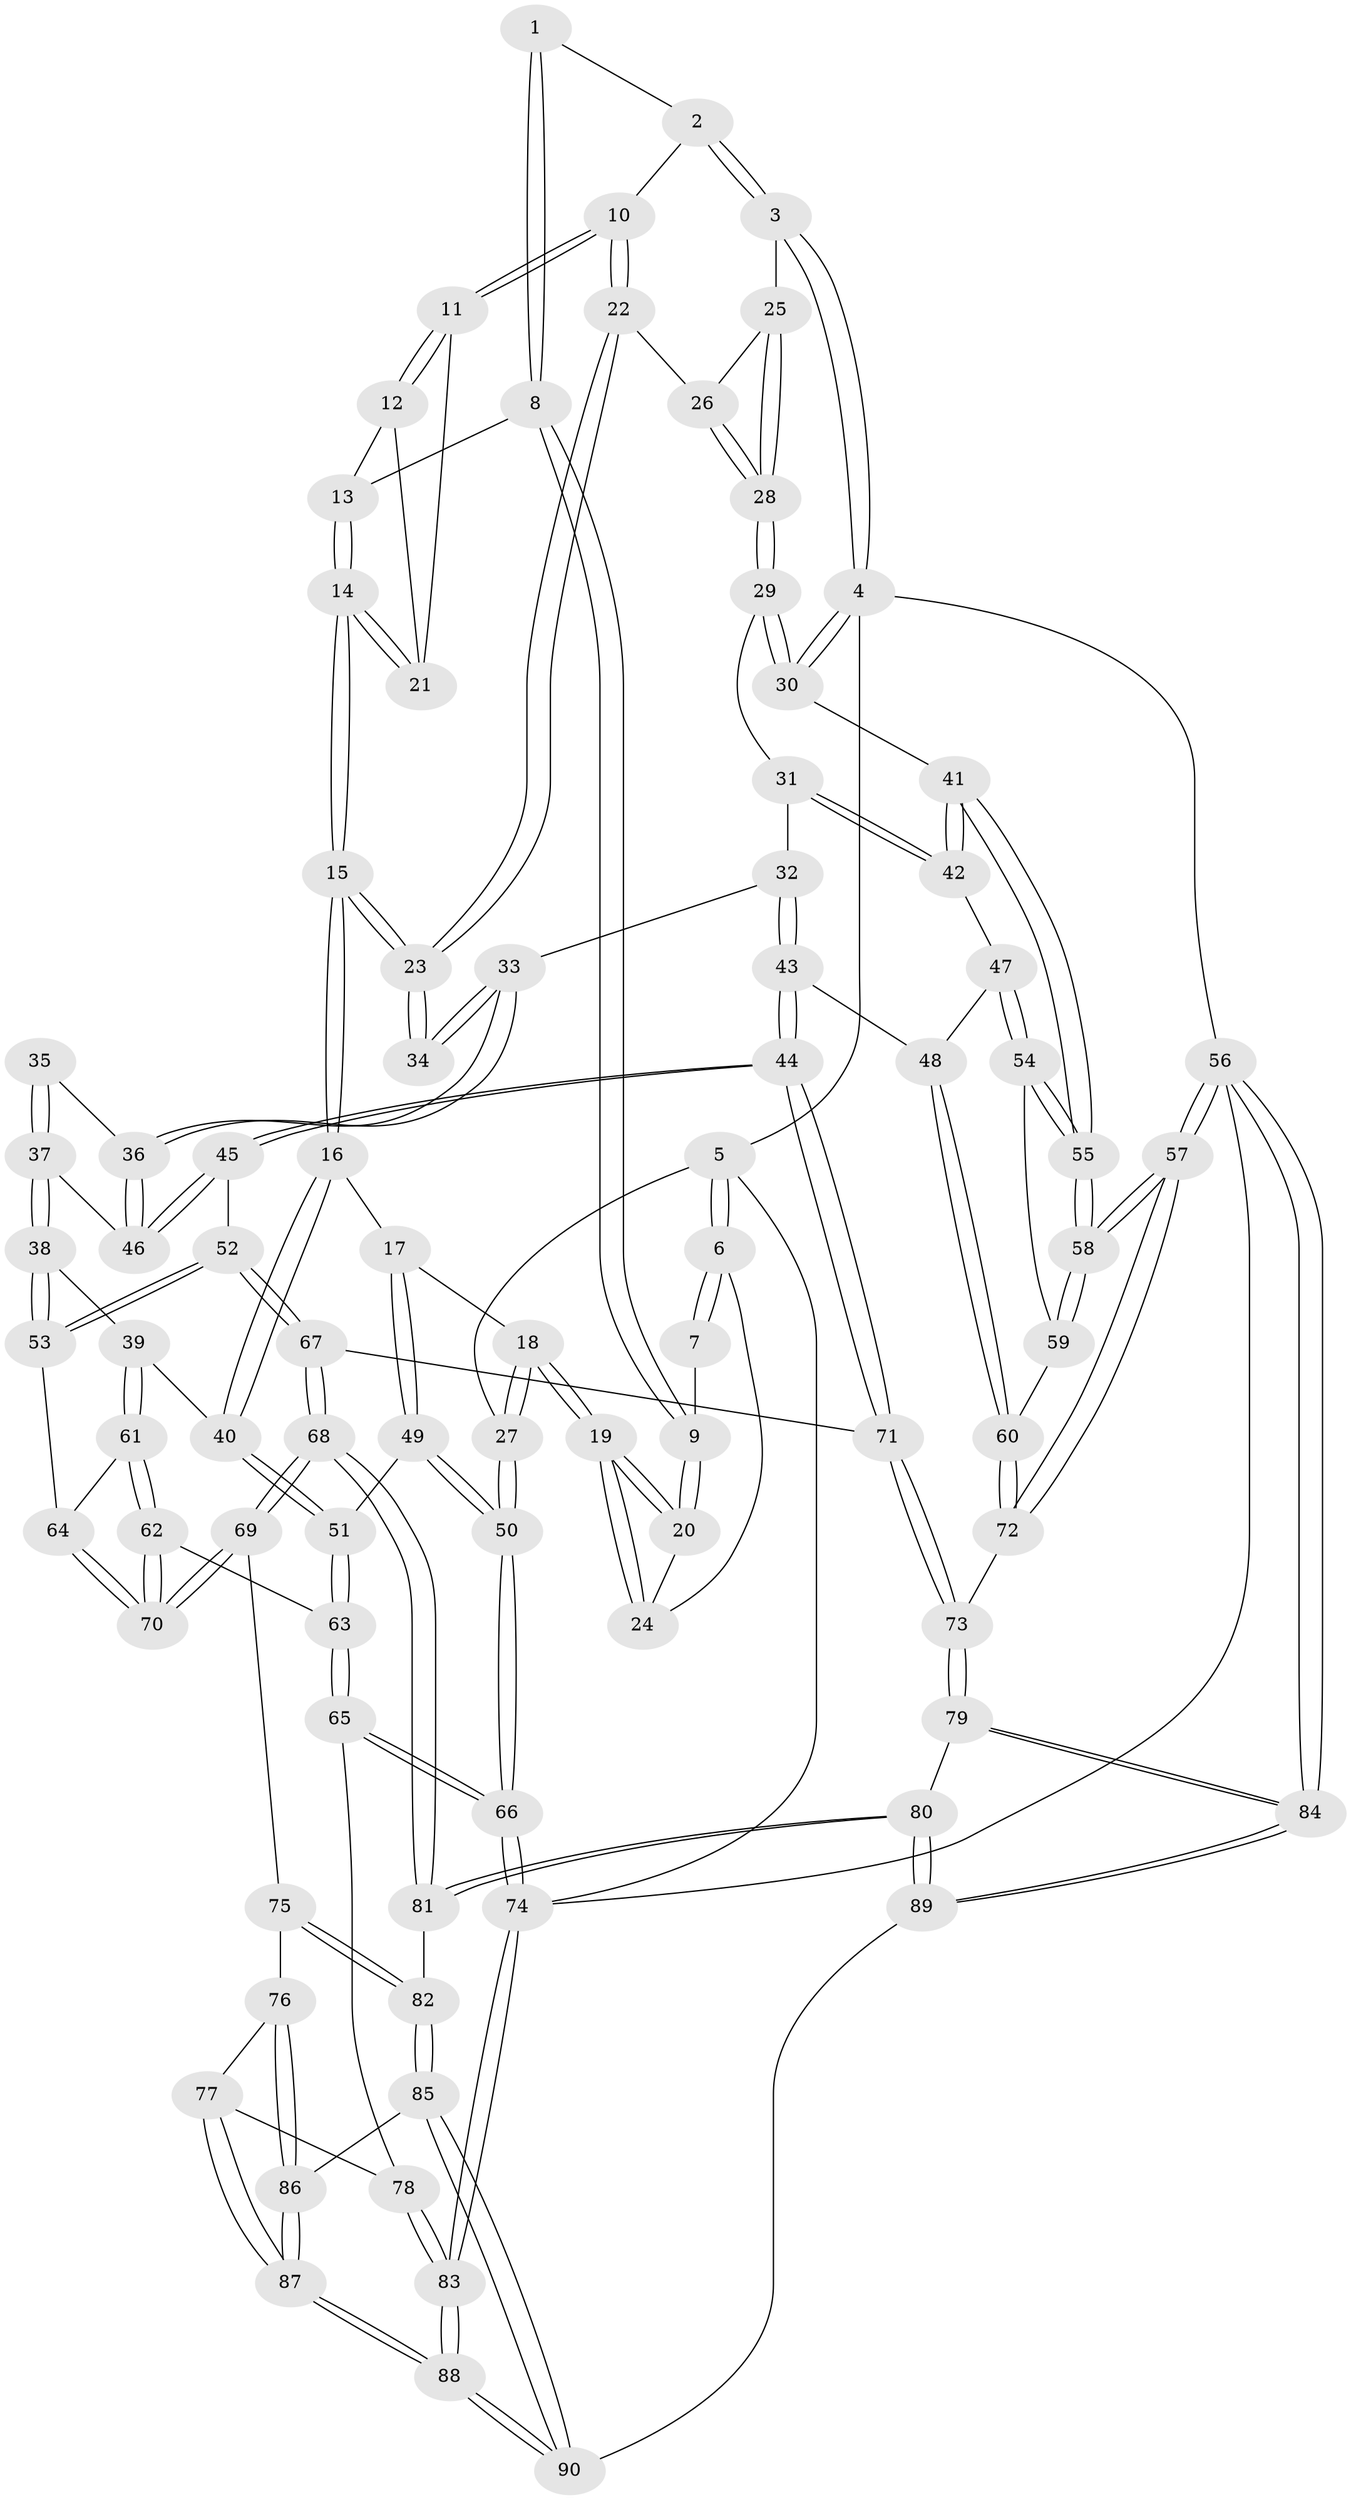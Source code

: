 // Generated by graph-tools (version 1.1) at 2025/03/03/09/25 03:03:23]
// undirected, 90 vertices, 222 edges
graph export_dot {
graph [start="1"]
  node [color=gray90,style=filled];
  1 [pos="+0.2345667141410144+0"];
  2 [pos="+0.496580628100783+0"];
  3 [pos="+0.6873420915726753+0"];
  4 [pos="+1+0"];
  5 [pos="+0+0"];
  6 [pos="+0+0"];
  7 [pos="+0+0"];
  8 [pos="+0.23626883754710618+0.024995618959227462"];
  9 [pos="+0.1653647685389805+0.058614112276783814"];
  10 [pos="+0.3990439767395451+0.019988096876525863"];
  11 [pos="+0.3694405133434277+0.026694064441906522"];
  12 [pos="+0.27518498322778584+0.03448801932331536"];
  13 [pos="+0.239547590719212+0.028149424607052158"];
  14 [pos="+0.2774662403737423+0.2161063551878028"];
  15 [pos="+0.2808261752460909+0.2547226025826123"];
  16 [pos="+0.22700994434249386+0.2965046706915931"];
  17 [pos="+0.14632865441814616+0.28039093130753806"];
  18 [pos="+0.10833031814749326+0.26217112138955756"];
  19 [pos="+0.1142829424677546+0.17606724473719557"];
  20 [pos="+0.1588598498264462+0.06856799393707033"];
  21 [pos="+0.3017484509951777+0.0795920013823167"];
  22 [pos="+0.40441085900331286+0.1743119063544892"];
  23 [pos="+0.38694951993293386+0.21419285442500352"];
  24 [pos="+0.032442474801909316+0"];
  25 [pos="+0.6960455507969079+0"];
  26 [pos="+0.445996457979951+0.15432558958801437"];
  27 [pos="+0+0.2741677477227622"];
  28 [pos="+0.738456728808763+0.160328639363724"];
  29 [pos="+0.7495371444435465+0.19626368152769708"];
  30 [pos="+1+0.14972097378046062"];
  31 [pos="+0.7395239083629628+0.22763704293100373"];
  32 [pos="+0.7017360067977734+0.264049701115908"];
  33 [pos="+0.6010579426341262+0.28311192709504146"];
  34 [pos="+0.41620726622314114+0.23113917925147034"];
  35 [pos="+0.43725989270364013+0.2955480242657069"];
  36 [pos="+0.5107354728996994+0.4018133207029832"];
  37 [pos="+0.4517693123878205+0.4469910996349732"];
  38 [pos="+0.3247304731304158+0.4718454881143846"];
  39 [pos="+0.3224944712796642+0.4707779228305829"];
  40 [pos="+0.2804052905272635+0.4220963403575111"];
  41 [pos="+1+0.30692097381620875"];
  42 [pos="+0.8461253378767342+0.35164104540986474"];
  43 [pos="+0.6641899026184098+0.5523937417475383"];
  44 [pos="+0.6573863949744462+0.5634193162843519"];
  45 [pos="+0.6013414677250114+0.5500021568485216"];
  46 [pos="+0.48962404705148593+0.4475352376582994"];
  47 [pos="+0.8870828204517527+0.4586671106216581"];
  48 [pos="+0.8547849513475612+0.48509747396449926"];
  49 [pos="+0.0687931819773046+0.5290451278386589"];
  50 [pos="+0+0.5137188282325638"];
  51 [pos="+0.11195318417821169+0.5665939026658527"];
  52 [pos="+0.4357050757671057+0.62412249755173"];
  53 [pos="+0.3971056554056802+0.611808940301459"];
  54 [pos="+0.9531237111796055+0.47963045991921677"];
  55 [pos="+1+0.44696611487264043"];
  56 [pos="+1+1"];
  57 [pos="+1+0.9675761644842495"];
  58 [pos="+1+0.8194659023493673"];
  59 [pos="+0.9372569260061548+0.5574060626988263"];
  60 [pos="+0.8700356442993704+0.7310910696928202"];
  61 [pos="+0.19333139570630534+0.677682705484084"];
  62 [pos="+0.18516356808987117+0.6859436751104462"];
  63 [pos="+0.14676495751575558+0.6924141591133935"];
  64 [pos="+0.38736276366568456+0.6232852890940768"];
  65 [pos="+0.08687116382101616+0.7537550839270359"];
  66 [pos="+0+0.8040230076376441"];
  67 [pos="+0.4933220525289471+0.7688314470389529"];
  68 [pos="+0.48441468309512903+0.7906406033152957"];
  69 [pos="+0.33063677207398107+0.770272850269327"];
  70 [pos="+0.32848615072734105+0.7665937552968862"];
  71 [pos="+0.6817892438963712+0.642157770206486"];
  72 [pos="+0.865296663946767+0.7546597935094023"];
  73 [pos="+0.7829207187649323+0.7483779779104885"];
  74 [pos="+0+1"];
  75 [pos="+0.32125310734136+0.8008078241780198"];
  76 [pos="+0.2718117194511284+0.8722056791076462"];
  77 [pos="+0.22912031621759116+0.8792768331957211"];
  78 [pos="+0.14282680860608887+0.8387020481627626"];
  79 [pos="+0.6942760033827352+0.8705479106281033"];
  80 [pos="+0.6184352081086614+0.9139321336335239"];
  81 [pos="+0.4846936022780875+0.7915971684076398"];
  82 [pos="+0.41169774140551124+0.9273827954986996"];
  83 [pos="+0.0456409418960721+1"];
  84 [pos="+1+1"];
  85 [pos="+0.40619121579632295+0.9561955596437306"];
  86 [pos="+0.3118367878869702+0.9205454267495294"];
  87 [pos="+0.20092121588215434+1"];
  88 [pos="+0.14401724261518353+1"];
  89 [pos="+0.5087857138835784+1"];
  90 [pos="+0.4964353400378323+1"];
  1 -- 2;
  1 -- 8;
  1 -- 8;
  2 -- 3;
  2 -- 3;
  2 -- 10;
  3 -- 4;
  3 -- 4;
  3 -- 25;
  4 -- 5;
  4 -- 30;
  4 -- 30;
  4 -- 56;
  5 -- 6;
  5 -- 6;
  5 -- 27;
  5 -- 74;
  6 -- 7;
  6 -- 7;
  6 -- 24;
  7 -- 9;
  8 -- 9;
  8 -- 9;
  8 -- 13;
  9 -- 20;
  9 -- 20;
  10 -- 11;
  10 -- 11;
  10 -- 22;
  10 -- 22;
  11 -- 12;
  11 -- 12;
  11 -- 21;
  12 -- 13;
  12 -- 21;
  13 -- 14;
  13 -- 14;
  14 -- 15;
  14 -- 15;
  14 -- 21;
  14 -- 21;
  15 -- 16;
  15 -- 16;
  15 -- 23;
  15 -- 23;
  16 -- 17;
  16 -- 40;
  16 -- 40;
  17 -- 18;
  17 -- 49;
  17 -- 49;
  18 -- 19;
  18 -- 19;
  18 -- 27;
  18 -- 27;
  19 -- 20;
  19 -- 20;
  19 -- 24;
  19 -- 24;
  20 -- 24;
  22 -- 23;
  22 -- 23;
  22 -- 26;
  23 -- 34;
  23 -- 34;
  25 -- 26;
  25 -- 28;
  25 -- 28;
  26 -- 28;
  26 -- 28;
  27 -- 50;
  27 -- 50;
  28 -- 29;
  28 -- 29;
  29 -- 30;
  29 -- 30;
  29 -- 31;
  30 -- 41;
  31 -- 32;
  31 -- 42;
  31 -- 42;
  32 -- 33;
  32 -- 43;
  32 -- 43;
  33 -- 34;
  33 -- 34;
  33 -- 36;
  33 -- 36;
  35 -- 36;
  35 -- 37;
  35 -- 37;
  36 -- 46;
  36 -- 46;
  37 -- 38;
  37 -- 38;
  37 -- 46;
  38 -- 39;
  38 -- 53;
  38 -- 53;
  39 -- 40;
  39 -- 61;
  39 -- 61;
  40 -- 51;
  40 -- 51;
  41 -- 42;
  41 -- 42;
  41 -- 55;
  41 -- 55;
  42 -- 47;
  43 -- 44;
  43 -- 44;
  43 -- 48;
  44 -- 45;
  44 -- 45;
  44 -- 71;
  44 -- 71;
  45 -- 46;
  45 -- 46;
  45 -- 52;
  47 -- 48;
  47 -- 54;
  47 -- 54;
  48 -- 60;
  48 -- 60;
  49 -- 50;
  49 -- 50;
  49 -- 51;
  50 -- 66;
  50 -- 66;
  51 -- 63;
  51 -- 63;
  52 -- 53;
  52 -- 53;
  52 -- 67;
  52 -- 67;
  53 -- 64;
  54 -- 55;
  54 -- 55;
  54 -- 59;
  55 -- 58;
  55 -- 58;
  56 -- 57;
  56 -- 57;
  56 -- 84;
  56 -- 84;
  56 -- 74;
  57 -- 58;
  57 -- 58;
  57 -- 72;
  57 -- 72;
  58 -- 59;
  58 -- 59;
  59 -- 60;
  60 -- 72;
  60 -- 72;
  61 -- 62;
  61 -- 62;
  61 -- 64;
  62 -- 63;
  62 -- 70;
  62 -- 70;
  63 -- 65;
  63 -- 65;
  64 -- 70;
  64 -- 70;
  65 -- 66;
  65 -- 66;
  65 -- 78;
  66 -- 74;
  66 -- 74;
  67 -- 68;
  67 -- 68;
  67 -- 71;
  68 -- 69;
  68 -- 69;
  68 -- 81;
  68 -- 81;
  69 -- 70;
  69 -- 70;
  69 -- 75;
  71 -- 73;
  71 -- 73;
  72 -- 73;
  73 -- 79;
  73 -- 79;
  74 -- 83;
  74 -- 83;
  75 -- 76;
  75 -- 82;
  75 -- 82;
  76 -- 77;
  76 -- 86;
  76 -- 86;
  77 -- 78;
  77 -- 87;
  77 -- 87;
  78 -- 83;
  78 -- 83;
  79 -- 80;
  79 -- 84;
  79 -- 84;
  80 -- 81;
  80 -- 81;
  80 -- 89;
  80 -- 89;
  81 -- 82;
  82 -- 85;
  82 -- 85;
  83 -- 88;
  83 -- 88;
  84 -- 89;
  84 -- 89;
  85 -- 86;
  85 -- 90;
  85 -- 90;
  86 -- 87;
  86 -- 87;
  87 -- 88;
  87 -- 88;
  88 -- 90;
  88 -- 90;
  89 -- 90;
}
